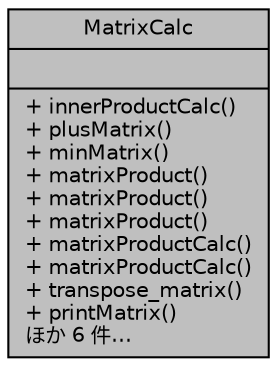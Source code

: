 digraph "MatrixCalc"
{
 // LATEX_PDF_SIZE
  edge [fontname="Helvetica",fontsize="10",labelfontname="Helvetica",labelfontsize="10"];
  node [fontname="Helvetica",fontsize="10",shape=record];
  Node1 [label="{MatrixCalc\n||+ innerProductCalc()\l+ plusMatrix()\l+ minMatrix()\l+ matrixProduct()\l+ matrixProduct()\l+ matrixProduct()\l+ matrixProductCalc()\l+ matrixProductCalc()\l+ transpose_matrix()\l+ printMatrix()\lほか 6 件…\l}",height=0.2,width=0.4,color="black", fillcolor="grey75", style="filled", fontcolor="black",tooltip="行列を扱うクラス"];
}

